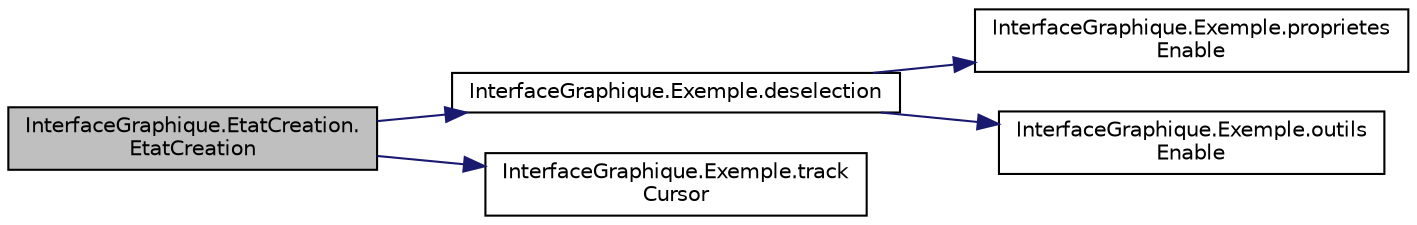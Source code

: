 digraph "InterfaceGraphique.EtatCreation.EtatCreation"
{
  edge [fontname="Helvetica",fontsize="10",labelfontname="Helvetica",labelfontsize="10"];
  node [fontname="Helvetica",fontsize="10",shape=record];
  rankdir="LR";
  Node1 [label="InterfaceGraphique.EtatCreation.\lEtatCreation",height=0.2,width=0.4,color="black", fillcolor="grey75", style="filled", fontcolor="black"];
  Node1 -> Node2 [color="midnightblue",fontsize="10",style="solid",fontname="Helvetica"];
  Node2 [label="InterfaceGraphique.Exemple.deselection",height=0.2,width=0.4,color="black", fillcolor="white", style="filled",URL="$d9/d14/class_interface_graphique_1_1_exemple.html#afa882f37727088b58d69423a3f552966",tooltip="Désélectionne tous les objets. "];
  Node2 -> Node3 [color="midnightblue",fontsize="10",style="solid",fontname="Helvetica"];
  Node3 [label="InterfaceGraphique.Exemple.proprietes\lEnable",height=0.2,width=0.4,color="black", fillcolor="white", style="filled",URL="$d9/d14/class_interface_graphique_1_1_exemple.html#a2c2d8dfa87bb7de468b099e6b7c9a6d8",tooltip="Active ou désactive les labels de propriétés spatiales des objets. "];
  Node2 -> Node4 [color="midnightblue",fontsize="10",style="solid",fontname="Helvetica"];
  Node4 [label="InterfaceGraphique.Exemple.outils\lEnable",height=0.2,width=0.4,color="black", fillcolor="white", style="filled",URL="$d9/d14/class_interface_graphique_1_1_exemple.html#a9ebdbe7d0732cdacef861c9b5c9691b0",tooltip="Active ou désactive les boutons d&#39;outils de modification de la table. "];
  Node1 -> Node5 [color="midnightblue",fontsize="10",style="solid",fontname="Helvetica"];
  Node5 [label="InterfaceGraphique.Exemple.track\lCursor",height=0.2,width=0.4,color="black", fillcolor="white", style="filled",URL="$d9/d14/class_interface_graphique_1_1_exemple.html#aebe226187f0926a46d8e6924f27660bf",tooltip="Active ou désactive le tracking de la souris. "];
}
